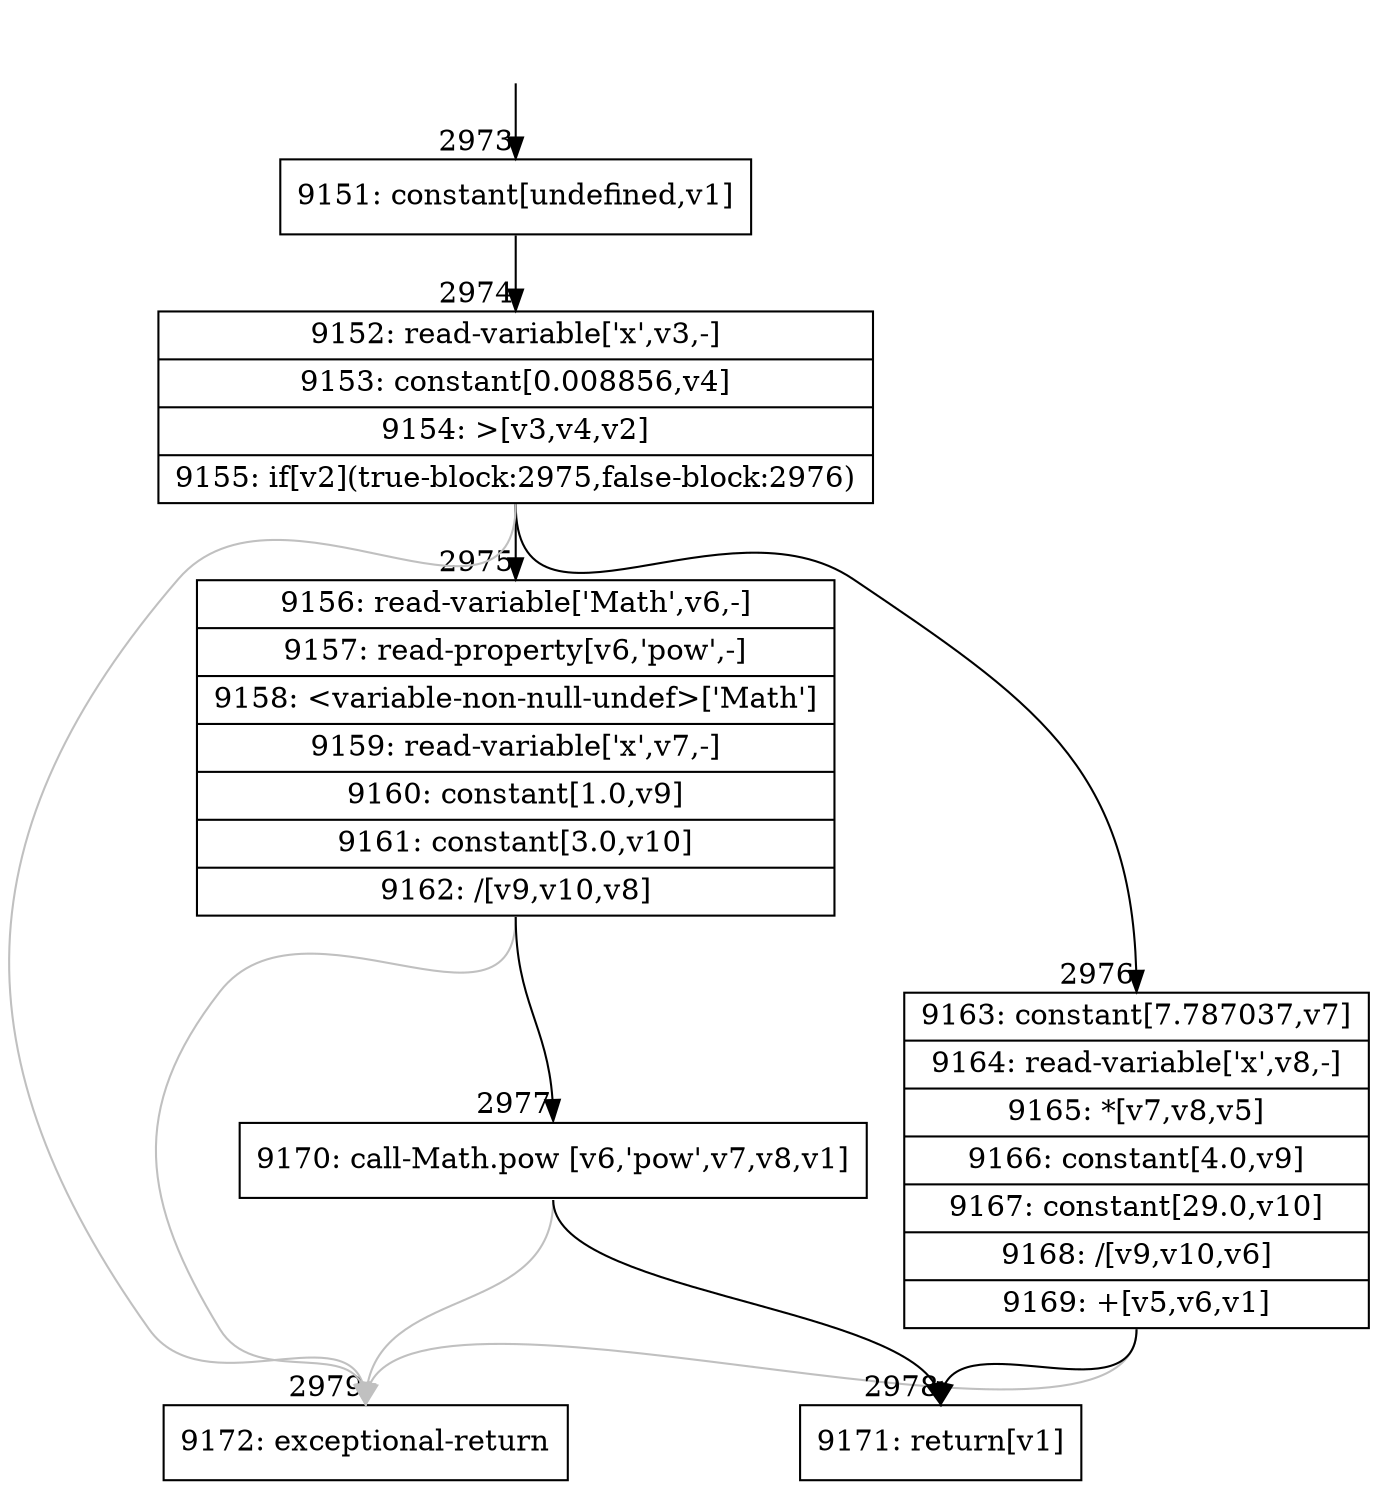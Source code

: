 digraph {
rankdir="TD"
BB_entry280[shape=none,label=""];
BB_entry280 -> BB2973 [tailport=s, headport=n, headlabel="    2973"]
BB2973 [shape=record label="{9151: constant[undefined,v1]}" ] 
BB2973 -> BB2974 [tailport=s, headport=n, headlabel="      2974"]
BB2974 [shape=record label="{9152: read-variable['x',v3,-]|9153: constant[0.008856,v4]|9154: \>[v3,v4,v2]|9155: if[v2](true-block:2975,false-block:2976)}" ] 
BB2974 -> BB2975 [tailport=s, headport=n, headlabel="      2975"]
BB2974 -> BB2976 [tailport=s, headport=n, headlabel="      2976"]
BB2974 -> BB2979 [tailport=s, headport=n, color=gray, headlabel="      2979"]
BB2975 [shape=record label="{9156: read-variable['Math',v6,-]|9157: read-property[v6,'pow',-]|9158: \<variable-non-null-undef\>['Math']|9159: read-variable['x',v7,-]|9160: constant[1.0,v9]|9161: constant[3.0,v10]|9162: /[v9,v10,v8]}" ] 
BB2975 -> BB2977 [tailport=s, headport=n, headlabel="      2977"]
BB2975 -> BB2979 [tailport=s, headport=n, color=gray]
BB2976 [shape=record label="{9163: constant[7.787037,v7]|9164: read-variable['x',v8,-]|9165: *[v7,v8,v5]|9166: constant[4.0,v9]|9167: constant[29.0,v10]|9168: /[v9,v10,v6]|9169: +[v5,v6,v1]}" ] 
BB2976 -> BB2978 [tailport=s, headport=n, headlabel="      2978"]
BB2976 -> BB2979 [tailport=s, headport=n, color=gray]
BB2977 [shape=record label="{9170: call-Math.pow [v6,'pow',v7,v8,v1]}" ] 
BB2977 -> BB2978 [tailport=s, headport=n]
BB2977 -> BB2979 [tailport=s, headport=n, color=gray]
BB2978 [shape=record label="{9171: return[v1]}" ] 
BB2979 [shape=record label="{9172: exceptional-return}" ] 
//#$~ 1663
}

